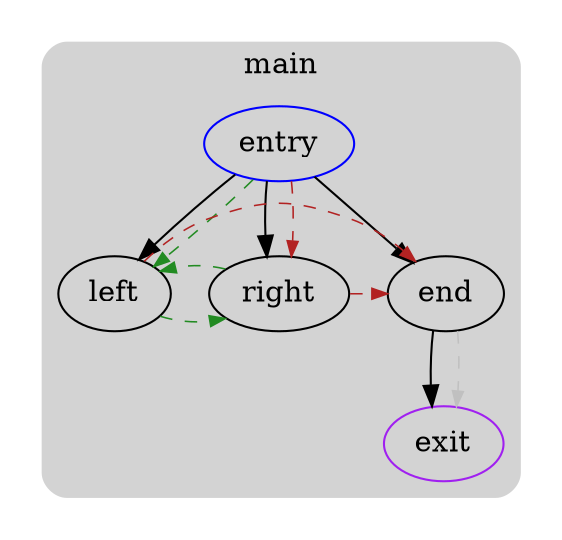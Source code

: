 digraph G {
  compound=true
  subgraph cluster_ {
    peripheries=0
    subgraph cluster_0 {
      label="main"
      color=darkgray
      style=rounded
      bgcolor=lightgray
      cluster_0_0[label="entry",shape=oval,color=blue,rank=source]
      cluster_0_1[label="left",shape=oval]
      cluster_0_2[label="right",shape=oval]
      cluster_0_3[label="end",shape=oval]
      cluster_0_exit[label=exit,color=purple,rank=sink]
      cluster_0_0 -> cluster_0_1 [color=black]
      cluster_0_0 -> cluster_0_2 [color=black]
      cluster_0_0 -> cluster_0_3 [color=black]
      cluster_0_3 -> cluster_0_exit [color=black]
      cluster_0_0 -> cluster_0_1 [color=forestgreen,style=dashed,constraint=false,penwidth=0.75,arrowsize=0.75]
      cluster_0_0 -> cluster_0_2 [color=firebrick,style=dashed,constraint=false,penwidth=0.75,arrowsize=0.75]
      cluster_0_1 -> cluster_0_2 [color=forestgreen,style=dashed,constraint=false,penwidth=0.75,arrowsize=0.75]
      cluster_0_1 -> cluster_0_3 [color=firebrick,style=dashed,constraint=false,penwidth=0.75,arrowsize=0.75]
      cluster_0_2 -> cluster_0_1 [color=forestgreen,style=dashed,constraint=false,penwidth=0.75,arrowsize=0.75]
      cluster_0_2 -> cluster_0_3 [color=firebrick,style=dashed,constraint=false,penwidth=0.75,arrowsize=0.75]
      cluster_0_3 -> cluster_0_exit [color=gray,style=dashed,constraint=false,penwidth=0.75,arrowsize=0.75]
    }
  }
}
